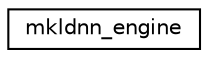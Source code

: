digraph "Graphical Class Hierarchy"
{
  edge [fontname="Helvetica",fontsize="10",labelfontname="Helvetica",labelfontsize="10"];
  node [fontname="Helvetica",fontsize="10",shape=record];
  rankdir="LR";
  Node1 [label="mkldnn_engine",height=0.2,width=0.4,color="black", fillcolor="white", style="filled",URL="$structmkldnn__engine.html",tooltip="An opaque structure to describe an engine. "];
}
